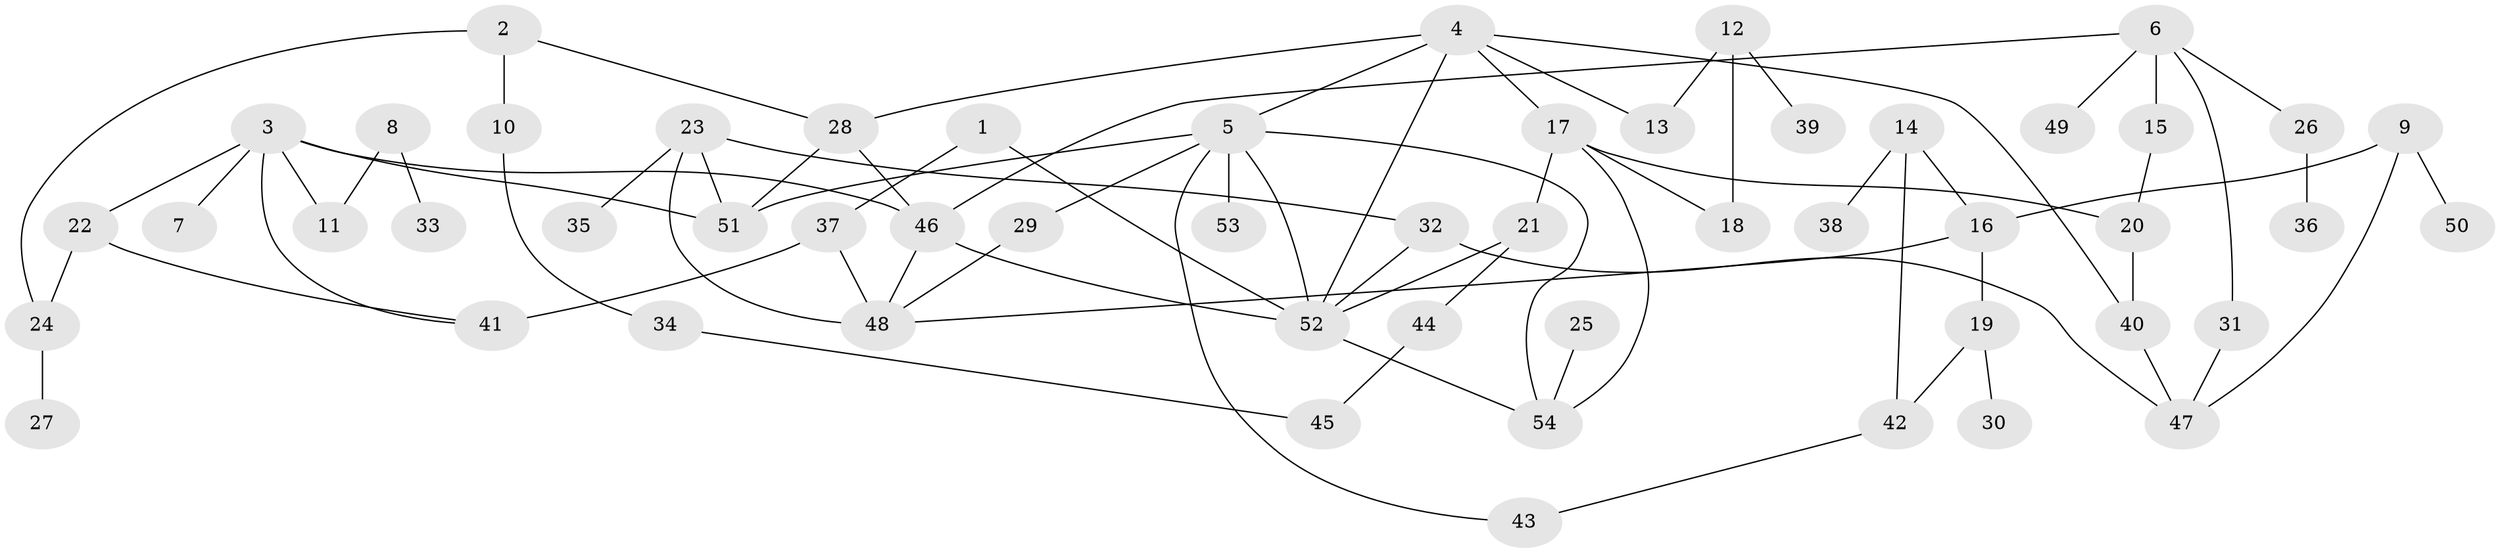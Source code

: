 // original degree distribution, {10: 0.009259259259259259, 6: 0.018518518518518517, 2: 0.25925925925925924, 5: 0.046296296296296294, 4: 0.12037037037037036, 1: 0.32407407407407407, 3: 0.21296296296296297, 7: 0.009259259259259259}
// Generated by graph-tools (version 1.1) at 2025/01/03/09/25 03:01:00]
// undirected, 54 vertices, 76 edges
graph export_dot {
graph [start="1"]
  node [color=gray90,style=filled];
  1;
  2;
  3;
  4;
  5;
  6;
  7;
  8;
  9;
  10;
  11;
  12;
  13;
  14;
  15;
  16;
  17;
  18;
  19;
  20;
  21;
  22;
  23;
  24;
  25;
  26;
  27;
  28;
  29;
  30;
  31;
  32;
  33;
  34;
  35;
  36;
  37;
  38;
  39;
  40;
  41;
  42;
  43;
  44;
  45;
  46;
  47;
  48;
  49;
  50;
  51;
  52;
  53;
  54;
  1 -- 37 [weight=1.0];
  1 -- 52 [weight=1.0];
  2 -- 10 [weight=1.0];
  2 -- 24 [weight=1.0];
  2 -- 28 [weight=1.0];
  3 -- 7 [weight=1.0];
  3 -- 11 [weight=1.0];
  3 -- 22 [weight=1.0];
  3 -- 41 [weight=1.0];
  3 -- 46 [weight=1.0];
  3 -- 51 [weight=1.0];
  4 -- 5 [weight=1.0];
  4 -- 13 [weight=1.0];
  4 -- 17 [weight=1.0];
  4 -- 28 [weight=1.0];
  4 -- 40 [weight=1.0];
  4 -- 52 [weight=1.0];
  5 -- 29 [weight=1.0];
  5 -- 43 [weight=1.0];
  5 -- 51 [weight=1.0];
  5 -- 52 [weight=1.0];
  5 -- 53 [weight=1.0];
  5 -- 54 [weight=1.0];
  6 -- 15 [weight=1.0];
  6 -- 26 [weight=1.0];
  6 -- 31 [weight=1.0];
  6 -- 46 [weight=1.0];
  6 -- 49 [weight=1.0];
  8 -- 11 [weight=1.0];
  8 -- 33 [weight=1.0];
  9 -- 16 [weight=1.0];
  9 -- 47 [weight=1.0];
  9 -- 50 [weight=1.0];
  10 -- 34 [weight=1.0];
  12 -- 13 [weight=1.0];
  12 -- 18 [weight=1.0];
  12 -- 39 [weight=1.0];
  14 -- 16 [weight=1.0];
  14 -- 38 [weight=1.0];
  14 -- 42 [weight=1.0];
  15 -- 20 [weight=1.0];
  16 -- 19 [weight=1.0];
  16 -- 48 [weight=1.0];
  17 -- 18 [weight=1.0];
  17 -- 20 [weight=1.0];
  17 -- 21 [weight=1.0];
  17 -- 54 [weight=1.0];
  19 -- 30 [weight=1.0];
  19 -- 42 [weight=1.0];
  20 -- 40 [weight=1.0];
  21 -- 44 [weight=1.0];
  21 -- 52 [weight=1.0];
  22 -- 24 [weight=1.0];
  22 -- 41 [weight=1.0];
  23 -- 32 [weight=1.0];
  23 -- 35 [weight=1.0];
  23 -- 48 [weight=1.0];
  23 -- 51 [weight=1.0];
  24 -- 27 [weight=1.0];
  25 -- 54 [weight=1.0];
  26 -- 36 [weight=1.0];
  28 -- 46 [weight=1.0];
  28 -- 51 [weight=1.0];
  29 -- 48 [weight=1.0];
  31 -- 47 [weight=1.0];
  32 -- 47 [weight=1.0];
  32 -- 52 [weight=1.0];
  34 -- 45 [weight=1.0];
  37 -- 41 [weight=2.0];
  37 -- 48 [weight=2.0];
  40 -- 47 [weight=1.0];
  42 -- 43 [weight=1.0];
  44 -- 45 [weight=1.0];
  46 -- 48 [weight=1.0];
  46 -- 52 [weight=2.0];
  52 -- 54 [weight=1.0];
}
